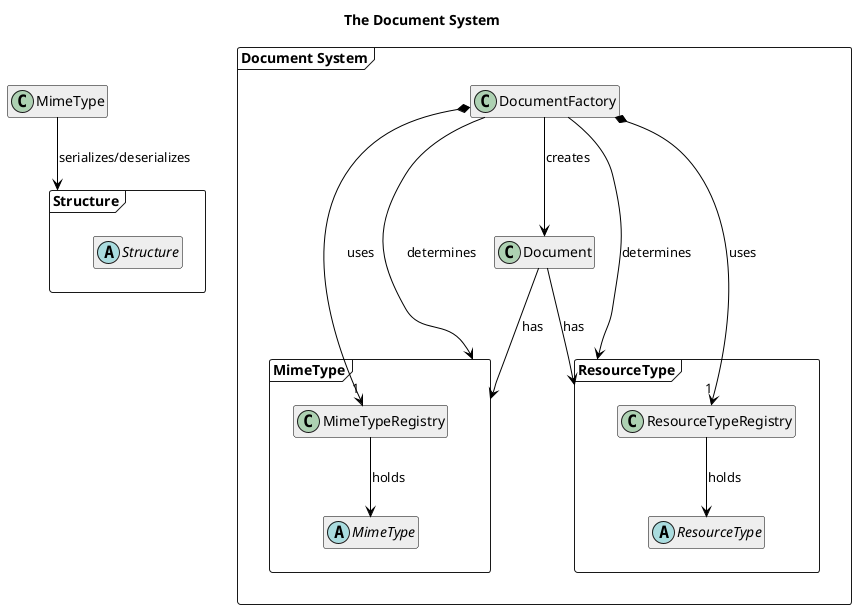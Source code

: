 @startuml

hide members
hide methods

skinparam class {
    BackgroundColor #EEE
    ArrowColor Black
    BorderColor Black
}

title The Document System

package "Document System" <<Frame>>{
    class Document
    class DocumentFactory

    DocumentFactory --> Document : creates

    package MimeType <<Frame>> {
        abstract class MimeType
        class MimeTypeRegistry

        MimeTypeRegistry --> MimeType : holds
    }

    package ResourceType <<Frame>> {
        abstract class ResourceType
        class ResourceTypeRegistry

        ResourceTypeRegistry --> ResourceType : holds
    }

    DocumentFactory *--> "1" MimeTypeRegistry : uses
    DocumentFactory *--> "1" ResourceTypeRegistry : uses
    DocumentFactory --> MimeType : determines
    DocumentFactory --> ResourceType : determines

    Document --> MimeType : has
    Document --> ResourceType : has
}

package Structure <<Frame>>{
    abstract class Structure
}

MimeType --> Structure : serializes/deserializes

@enduml
